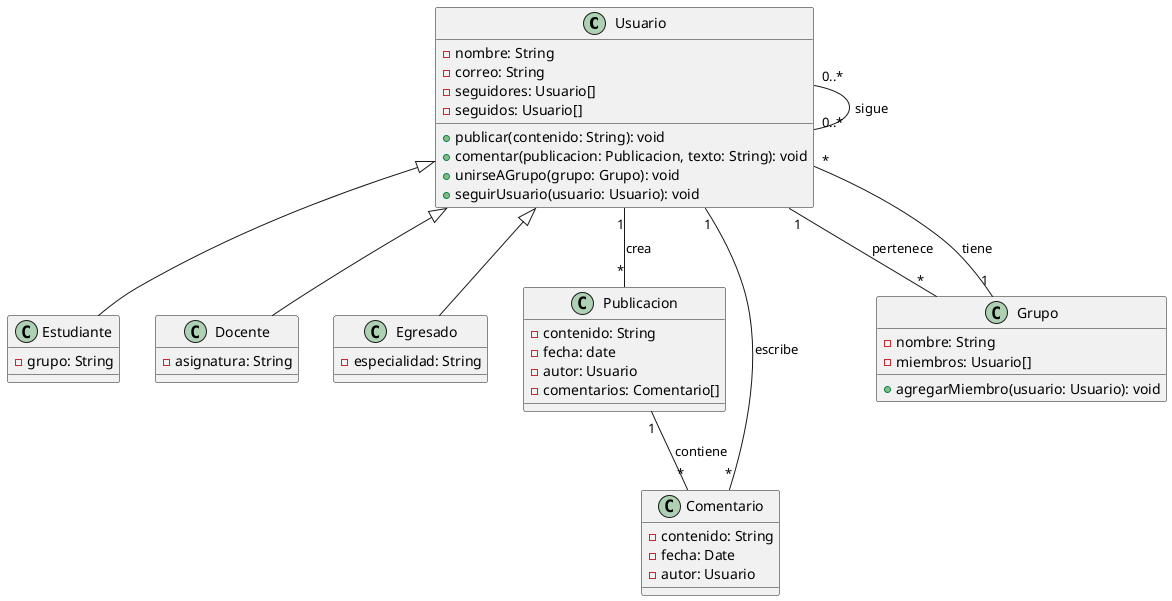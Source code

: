 @startuml
class Usuario{
    -nombre: String
    -correo: String
    -seguidores: Usuario[]
    -seguidos: Usuario[]
    +publicar(contenido: String): void
    +comentar(publicacion: Publicacion, texto: String): void
    +unirseAGrupo(grupo: Grupo): void
    +seguirUsuario(usuario: Usuario): void
}

class Estudiante extends Usuario{
    -grupo: String
}

class Docente extends Usuario {
    -asignatura: String
}

class Egresado extends Usuario {
    -especialidad: String
}

class Publicacion {
    -contenido: String
    -fecha: date
    -autor: Usuario
    -comentarios: Comentario[]
}

class Comentario {
    -contenido: String
    -fecha: Date
    -autor: Usuario
}

class Grupo {
    -nombre: String
    -miembros: Usuario[]
    +agregarMiembro(usuario: Usuario): void
}

Usuario "0..*" -- "0..*" Usuario: sigue
Usuario "1" -- "*" Publicacion: crea
Usuario "1" -- "*" Comentario: escribe
Usuario "1" -- "*" Grupo: pertenece
Publicacion "1" -- "*" Comentario: contiene
Grupo "1" -- "*" Usuario: tiene

@enduml
